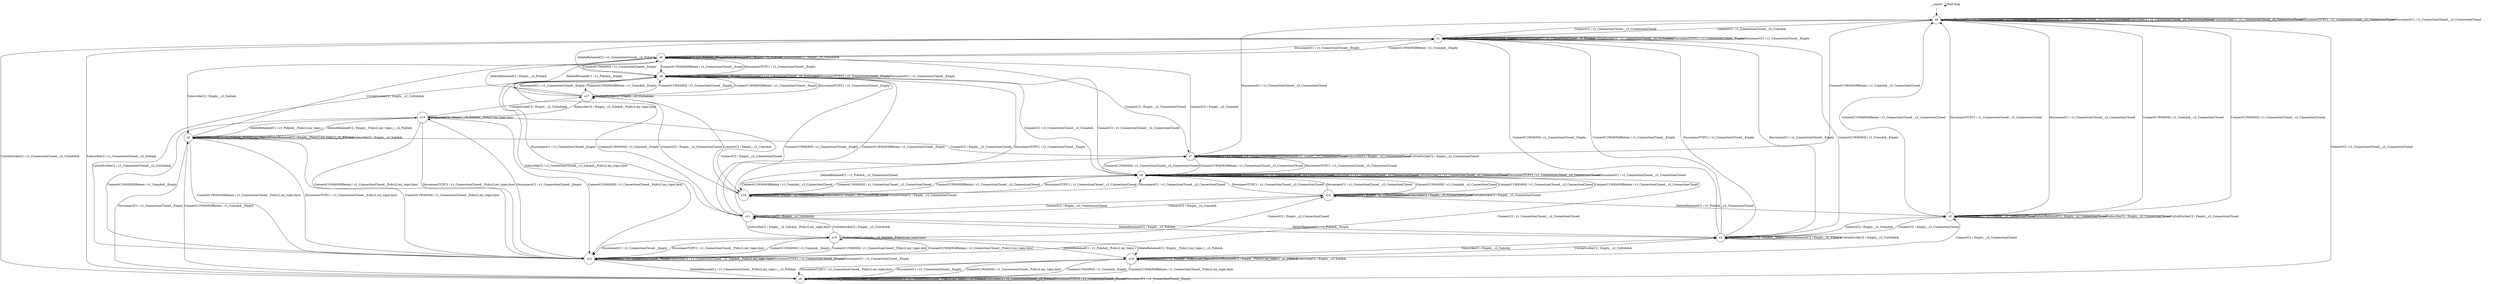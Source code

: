 digraph g {
	graph [name=g];
	__start0	[shape=none];
	__start0 -> __start0	[key=0,
		label="Self loop"];
	s0	[label=s0,
		shape=circle];
	__start0 -> s0	[key=0];
	s0 -> s0	[key=0,
		label="DeleteRetainedC1 / c1_ConnectionClosed__c2_ConnectionClosed"];
	s0 -> s0	[key=1,
		label="DeleteRetainedC2 / c1_ConnectionClosed__c2_ConnectionClosed"];
	s0 -> s0	[key=2,
		label="SubscribeC2 / c1_ConnectionClosed__c2_ConnectionClosed"];
	s0 -> s0	[key=3,
		label="UnSubScribeC2 / c1_ConnectionClosed__c2_ConnectionClosed"];
	s0 -> s0	[key=4,
		label="DisconnectTCPC1 / c1_ConnectionClosed__c2_ConnectionClosed"];
	s0 -> s0	[key=5,
		label="DisconnectC1 / c1_ConnectionClosed__c2_ConnectionClosed"];
	s1	[label=s1,
		shape=circle];
	s0 -> s1	[key=0,
		label="ConnectC2 / c1_ConnectionClosed__c2_ConnAck"];
	s3	[label=s3,
		shape=circle];
	s0 -> s3	[key=0,
		label="ConnectC1WithWill / c1_ConnAck__c2_ConnectionClosed"];
	s7	[label=s7,
		shape=circle];
	s0 -> s7	[key=0,
		label="ConnectC1WithWillRetain / c1_ConnAck__c2_ConnectionClosed"];
	s1 -> s0	[key=0,
		label="ConnectC2 / c1_ConnectionClosed__c2_ConnectionClosed"];
	s1 -> s1	[key=0,
		label="DeleteRetainedC1 / c1_ConnectionClosed__Empty"];
	s1 -> s1	[key=1,
		label="DeleteRetainedC2 / c1_ConnectionClosed__c2_PubAck"];
	s1 -> s1	[key=2,
		label="UnSubScribeC2 / c1_ConnectionClosed__c2_UnSubAck"];
	s1 -> s1	[key=3,
		label="DisconnectTCPC1 / c1_ConnectionClosed__Empty"];
	s1 -> s1	[key=4,
		label="DisconnectC1 / c1_ConnectionClosed__Empty"];
	s2	[label=s2,
		shape=circle];
	s1 -> s2	[key=0,
		label="ConnectC1WithWill / c1_ConnAck__Empty"];
	s4	[label=s4,
		shape=circle];
	s1 -> s4	[key=0,
		label="SubscribeC2 / c1_ConnectionClosed__c2_SubAck"];
	s6	[label=s6,
		shape=circle];
	s1 -> s6	[key=0,
		label="ConnectC1WithWillRetain / c1_ConnAck__Empty"];
	s2 -> s1	[key=0,
		label="ConnectC1WithWill / c1_ConnectionClosed__Empty"];
	s2 -> s1	[key=1,
		label="ConnectC1WithWillRetain / c1_ConnectionClosed__Empty"];
	s2 -> s1	[key=2,
		label="DisconnectTCPC1 / c1_ConnectionClosed__Empty"];
	s2 -> s1	[key=3,
		label="DisconnectC1 / c1_ConnectionClosed__Empty"];
	s2 -> s2	[key=0,
		label="DeleteRetainedC1 / c1_PubAck__Empty"];
	s2 -> s2	[key=1,
		label="DeleteRetainedC2 / Empty__c2_PubAck"];
	s2 -> s2	[key=2,
		label="UnSubScribeC2 / Empty__c2_UnSubAck"];
	s2 -> s3	[key=0,
		label="ConnectC2 / Empty__c2_ConnectionClosed"];
	s14	[label=s14,
		shape=circle];
	s2 -> s14	[key=0,
		label="SubscribeC2 / Empty__c2_SubAck"];
	s3 -> s0	[key=0,
		label="ConnectC1WithWill / c1_ConnectionClosed__c2_ConnectionClosed"];
	s3 -> s0	[key=1,
		label="ConnectC1WithWillRetain / c1_ConnectionClosed__c2_ConnectionClosed"];
	s3 -> s0	[key=2,
		label="DisconnectTCPC1 / c1_ConnectionClosed__c2_ConnectionClosed"];
	s3 -> s0	[key=3,
		label="DisconnectC1 / c1_ConnectionClosed__c2_ConnectionClosed"];
	s3 -> s2	[key=0,
		label="ConnectC2 / Empty__c2_ConnAck"];
	s3 -> s3	[key=0,
		label="DeleteRetainedC1 / c1_PubAck__c2_ConnectionClosed"];
	s3 -> s3	[key=1,
		label="DeleteRetainedC2 / Empty__c2_ConnectionClosed"];
	s3 -> s3	[key=2,
		label="SubscribeC2 / Empty__c2_ConnectionClosed"];
	s3 -> s3	[key=3,
		label="UnSubScribeC2 / Empty__c2_ConnectionClosed"];
	s4 -> s0	[key=0,
		label="ConnectC2 / c1_ConnectionClosed__c2_ConnectionClosed"];
	s4 -> s1	[key=0,
		label="UnSubScribeC2 / c1_ConnectionClosed__c2_UnSubAck"];
	s4 -> s4	[key=0,
		label="DeleteRetainedC1 / c1_ConnectionClosed__Empty"];
	s4 -> s4	[key=1,
		label="DeleteRetainedC2 / c1_ConnectionClosed__Pub(c2,my_topic,)__c2_PubAck"];
	s4 -> s4	[key=2,
		label="SubscribeC2 / c1_ConnectionClosed__c2_SubAck"];
	s4 -> s4	[key=3,
		label="DisconnectTCPC1 / c1_ConnectionClosed__Empty"];
	s4 -> s4	[key=4,
		label="DisconnectC1 / c1_ConnectionClosed__Empty"];
	s5	[label=s5,
		shape=circle];
	s4 -> s5	[key=0,
		label="ConnectC1WithWillRetain / c1_ConnAck__Empty"];
	s4 -> s14	[key=0,
		label="ConnectC1WithWill / c1_ConnAck__Empty"];
	s5 -> s4	[key=0,
		label="DisconnectC1 / c1_ConnectionClosed__Empty"];
	s5 -> s5	[key=0,
		label="DeleteRetainedC1 / c1_PubAck__Pub(c2,my_topic,)"];
	s5 -> s5	[key=1,
		label="DeleteRetainedC2 / Empty__Pub(c2,my_topic,)__c2_PubAck"];
	s5 -> s5	[key=2,
		label="SubscribeC2 / Empty__c2_SubAck"];
	s5 -> s6	[key=0,
		label="UnSubScribeC2 / Empty__c2_UnSubAck"];
	s5 -> s7	[key=0,
		label="ConnectC2 / Empty__c2_ConnectionClosed"];
	s12	[label=s12,
		shape=circle];
	s5 -> s12	[key=0,
		label="ConnectC1WithWill / c1_ConnectionClosed__Pub(c2,my_topic,bye)"];
	s5 -> s12	[key=1,
		label="ConnectC1WithWillRetain / c1_ConnectionClosed__Pub(c2,my_topic,bye)"];
	s5 -> s12	[key=2,
		label="DisconnectTCPC1 / c1_ConnectionClosed__Pub(c2,my_topic,bye)"];
	s6 -> s1	[key=0,
		label="DisconnectC1 / c1_ConnectionClosed__Empty"];
	s6 -> s5	[key=0,
		label="SubscribeC2 / Empty__c2_SubAck"];
	s6 -> s6	[key=0,
		label="DeleteRetainedC1 / c1_PubAck__Empty"];
	s6 -> s6	[key=1,
		label="DeleteRetainedC2 / Empty__c2_PubAck"];
	s6 -> s6	[key=2,
		label="UnSubScribeC2 / Empty__c2_UnSubAck"];
	s6 -> s7	[key=0,
		label="ConnectC2 / Empty__c2_ConnectionClosed"];
	s9	[label=s9,
		shape=circle];
	s6 -> s9	[key=0,
		label="ConnectC1WithWill / c1_ConnectionClosed__Empty"];
	s6 -> s9	[key=1,
		label="ConnectC1WithWillRetain / c1_ConnectionClosed__Empty"];
	s6 -> s9	[key=2,
		label="DisconnectTCPC1 / c1_ConnectionClosed__Empty"];
	s7 -> s0	[key=0,
		label="DisconnectC1 / c1_ConnectionClosed__c2_ConnectionClosed"];
	s7 -> s6	[key=0,
		label="ConnectC2 / Empty__c2_ConnAck"];
	s7 -> s7	[key=0,
		label="DeleteRetainedC1 / c1_PubAck__c2_ConnectionClosed"];
	s7 -> s7	[key=1,
		label="DeleteRetainedC2 / Empty__c2_ConnectionClosed"];
	s7 -> s7	[key=2,
		label="SubscribeC2 / Empty__c2_ConnectionClosed"];
	s7 -> s7	[key=3,
		label="UnSubScribeC2 / Empty__c2_ConnectionClosed"];
	s8	[label=s8,
		shape=circle];
	s7 -> s8	[key=0,
		label="ConnectC1WithWill / c1_ConnectionClosed__c2_ConnectionClosed"];
	s7 -> s8	[key=1,
		label="ConnectC1WithWillRetain / c1_ConnectionClosed__c2_ConnectionClosed"];
	s7 -> s8	[key=2,
		label="DisconnectTCPC1 / c1_ConnectionClosed__c2_ConnectionClosed"];
	s8 -> s8	[key=0,
		label="DeleteRetainedC1 / c1_ConnectionClosed__c2_ConnectionClosed"];
	s8 -> s8	[key=1,
		label="DeleteRetainedC2 / c1_ConnectionClosed__c2_ConnectionClosed"];
	s8 -> s8	[key=2,
		label="SubscribeC2 / c1_ConnectionClosed__c2_ConnectionClosed"];
	s8 -> s8	[key=3,
		label="UnSubScribeC2 / c1_ConnectionClosed__c2_ConnectionClosed"];
	s8 -> s8	[key=4,
		label="DisconnectTCPC1 / c1_ConnectionClosed__c2_ConnectionClosed"];
	s8 -> s8	[key=5,
		label="DisconnectC1 / c1_ConnectionClosed__c2_ConnectionClosed"];
	s8 -> s9	[key=0,
		label="ConnectC2 / c1_ConnectionClosed__c2_ConnAck"];
	s10	[label=s10,
		shape=circle];
	s8 -> s10	[key=0,
		label="ConnectC1WithWill / c1_ConnAck__c2_ConnectionClosed"];
	s16	[label=s16,
		shape=circle];
	s8 -> s16	[key=0,
		label="ConnectC1WithWillRetain / c1_ConnAck__c2_ConnectionClosed"];
	s9 -> s1	[key=0,
		label="DeleteRetainedC2 / c1_ConnectionClosed__c2_PubAck"];
	s9 -> s8	[key=0,
		label="ConnectC2 / c1_ConnectionClosed__c2_ConnectionClosed"];
	s9 -> s9	[key=0,
		label="DeleteRetainedC1 / c1_ConnectionClosed__Empty"];
	s9 -> s9	[key=1,
		label="UnSubScribeC2 / c1_ConnectionClosed__c2_UnSubAck"];
	s9 -> s9	[key=2,
		label="DisconnectTCPC1 / c1_ConnectionClosed__Empty"];
	s9 -> s9	[key=3,
		label="DisconnectC1 / c1_ConnectionClosed__Empty"];
	s11	[label=s11,
		shape=circle];
	s9 -> s11	[key=0,
		label="ConnectC1WithWill / c1_ConnAck__Empty"];
	s9 -> s12	[key=0,
		label="SubscribeC2 / c1_ConnectionClosed__c2_SubAck__Pub(c2,my_topic,bye)"];
	s17	[label=s17,
		shape=circle];
	s9 -> s17	[key=0,
		label="ConnectC1WithWillRetain / c1_ConnAck__Empty"];
	s10 -> s3	[key=0,
		label="DeleteRetainedC1 / c1_PubAck__c2_ConnectionClosed"];
	s10 -> s8	[key=0,
		label="ConnectC1WithWill / c1_ConnectionClosed__c2_ConnectionClosed"];
	s10 -> s8	[key=1,
		label="ConnectC1WithWillRetain / c1_ConnectionClosed__c2_ConnectionClosed"];
	s10 -> s8	[key=2,
		label="DisconnectTCPC1 / c1_ConnectionClosed__c2_ConnectionClosed"];
	s10 -> s8	[key=3,
		label="DisconnectC1 / c1_ConnectionClosed__c2_ConnectionClosed"];
	s10 -> s10	[key=0,
		label="DeleteRetainedC2 / Empty__c2_ConnectionClosed"];
	s10 -> s10	[key=1,
		label="SubscribeC2 / Empty__c2_ConnectionClosed"];
	s10 -> s10	[key=2,
		label="UnSubScribeC2 / Empty__c2_ConnectionClosed"];
	s10 -> s11	[key=0,
		label="ConnectC2 / Empty__c2_ConnAck"];
	s11 -> s2	[key=0,
		label="DeleteRetainedC1 / c1_PubAck__Empty"];
	s11 -> s2	[key=1,
		label="DeleteRetainedC2 / Empty__c2_PubAck"];
	s11 -> s9	[key=0,
		label="ConnectC1WithWill / c1_ConnectionClosed__Empty"];
	s11 -> s9	[key=1,
		label="ConnectC1WithWillRetain / c1_ConnectionClosed__Empty"];
	s11 -> s9	[key=2,
		label="DisconnectTCPC1 / c1_ConnectionClosed__Empty"];
	s11 -> s9	[key=3,
		label="DisconnectC1 / c1_ConnectionClosed__Empty"];
	s11 -> s10	[key=0,
		label="ConnectC2 / Empty__c2_ConnectionClosed"];
	s11 -> s11	[key=0,
		label="UnSubScribeC2 / Empty__c2_UnSubAck"];
	s15	[label=s15,
		shape=circle];
	s11 -> s15	[key=0,
		label="SubscribeC2 / Empty__c2_SubAck__Pub(c2,my_topic,bye)"];
	s12 -> s4	[key=0,
		label="DeleteRetainedC2 / c1_ConnectionClosed__Pub(c2,my_topic,)__c2_PubAck"];
	s12 -> s8	[key=0,
		label="ConnectC2 / c1_ConnectionClosed__c2_ConnectionClosed"];
	s12 -> s9	[key=0,
		label="UnSubScribeC2 / c1_ConnectionClosed__c2_UnSubAck"];
	s12 -> s12	[key=0,
		label="DeleteRetainedC1 / c1_ConnectionClosed__Empty"];
	s12 -> s12	[key=1,
		label="SubscribeC2 / c1_ConnectionClosed__c2_SubAck__Pub(c2,my_topic,bye)"];
	s12 -> s12	[key=2,
		label="DisconnectTCPC1 / c1_ConnectionClosed__Empty"];
	s12 -> s12	[key=3,
		label="DisconnectC1 / c1_ConnectionClosed__Empty"];
	s13	[label=s13,
		shape=circle];
	s12 -> s13	[key=0,
		label="ConnectC1WithWillRetain / c1_ConnAck__Empty"];
	s12 -> s15	[key=0,
		label="ConnectC1WithWill / c1_ConnAck__Empty"];
	s13 -> s5	[key=0,
		label="DeleteRetainedC1 / c1_PubAck__Pub(c2,my_topic,)"];
	s13 -> s5	[key=1,
		label="DeleteRetainedC2 / Empty__Pub(c2,my_topic,)__c2_PubAck"];
	s13 -> s12	[key=0,
		label="ConnectC1WithWill / c1_ConnectionClosed__Pub(c2,my_topic,bye)"];
	s13 -> s12	[key=1,
		label="ConnectC1WithWillRetain / c1_ConnectionClosed__Pub(c2,my_topic,bye)"];
	s13 -> s12	[key=2,
		label="DisconnectTCPC1 / c1_ConnectionClosed__Pub(c2,my_topic,bye)"];
	s13 -> s12	[key=3,
		label="DisconnectC1 / c1_ConnectionClosed__Empty"];
	s13 -> s13	[key=0,
		label="SubscribeC2 / Empty__c2_SubAck__Pub(c2,my_topic,bye)"];
	s13 -> s16	[key=0,
		label="ConnectC2 / Empty__c2_ConnectionClosed"];
	s13 -> s17	[key=0,
		label="UnSubScribeC2 / Empty__c2_UnSubAck"];
	s14 -> s2	[key=0,
		label="UnSubScribeC2 / Empty__c2_UnSubAck"];
	s14 -> s3	[key=0,
		label="ConnectC2 / Empty__c2_ConnectionClosed"];
	s14 -> s4	[key=0,
		label="ConnectC1WithWill / c1_ConnectionClosed__Pub(c2,my_topic,bye)"];
	s14 -> s4	[key=1,
		label="ConnectC1WithWillRetain / c1_ConnectionClosed__Pub(c2,my_topic,bye)"];
	s14 -> s4	[key=2,
		label="DisconnectTCPC1 / c1_ConnectionClosed__Pub(c2,my_topic,bye)"];
	s14 -> s4	[key=3,
		label="DisconnectC1 / c1_ConnectionClosed__Empty"];
	s14 -> s14	[key=0,
		label="DeleteRetainedC1 / c1_PubAck__Pub(c2,my_topic,)"];
	s14 -> s14	[key=1,
		label="DeleteRetainedC2 / Empty__Pub(c2,my_topic,)__c2_PubAck"];
	s14 -> s14	[key=2,
		label="SubscribeC2 / Empty__c2_SubAck"];
	s15 -> s10	[key=0,
		label="ConnectC2 / Empty__c2_ConnectionClosed"];
	s15 -> s11	[key=0,
		label="UnSubScribeC2 / Empty__c2_UnSubAck"];
	s15 -> s12	[key=0,
		label="ConnectC1WithWill / c1_ConnectionClosed__Pub(c2,my_topic,bye)"];
	s15 -> s12	[key=1,
		label="ConnectC1WithWillRetain / c1_ConnectionClosed__Pub(c2,my_topic,bye)"];
	s15 -> s12	[key=2,
		label="DisconnectTCPC1 / c1_ConnectionClosed__Pub(c2,my_topic,bye)"];
	s15 -> s12	[key=3,
		label="DisconnectC1 / c1_ConnectionClosed__Empty"];
	s15 -> s14	[key=0,
		label="DeleteRetainedC1 / c1_PubAck__Pub(c2,my_topic,)"];
	s15 -> s14	[key=1,
		label="DeleteRetainedC2 / Empty__Pub(c2,my_topic,)__c2_PubAck"];
	s15 -> s15	[key=0,
		label="SubscribeC2 / Empty__c2_SubAck__Pub(c2,my_topic,bye)"];
	s16 -> s7	[key=0,
		label="DeleteRetainedC1 / c1_PubAck__c2_ConnectionClosed"];
	s16 -> s8	[key=0,
		label="ConnectC1WithWill / c1_ConnectionClosed__c2_ConnectionClosed"];
	s16 -> s8	[key=1,
		label="ConnectC1WithWillRetain / c1_ConnectionClosed__c2_ConnectionClosed"];
	s16 -> s8	[key=2,
		label="DisconnectTCPC1 / c1_ConnectionClosed__c2_ConnectionClosed"];
	s16 -> s8	[key=3,
		label="DisconnectC1 / c1_ConnectionClosed__c2_ConnectionClosed"];
	s16 -> s16	[key=0,
		label="DeleteRetainedC2 / Empty__c2_ConnectionClosed"];
	s16 -> s16	[key=1,
		label="SubscribeC2 / Empty__c2_ConnectionClosed"];
	s16 -> s16	[key=2,
		label="UnSubScribeC2 / Empty__c2_ConnectionClosed"];
	s16 -> s17	[key=0,
		label="ConnectC2 / Empty__c2_ConnAck"];
	s17 -> s6	[key=0,
		label="DeleteRetainedC1 / c1_PubAck__Empty"];
	s17 -> s6	[key=1,
		label="DeleteRetainedC2 / Empty__c2_PubAck"];
	s17 -> s9	[key=0,
		label="ConnectC1WithWill / c1_ConnectionClosed__Empty"];
	s17 -> s9	[key=1,
		label="ConnectC1WithWillRetain / c1_ConnectionClosed__Empty"];
	s17 -> s9	[key=2,
		label="DisconnectTCPC1 / c1_ConnectionClosed__Empty"];
	s17 -> s9	[key=3,
		label="DisconnectC1 / c1_ConnectionClosed__Empty"];
	s17 -> s13	[key=0,
		label="SubscribeC2 / Empty__c2_SubAck__Pub(c2,my_topic,bye)"];
	s17 -> s16	[key=0,
		label="ConnectC2 / Empty__c2_ConnectionClosed"];
	s17 -> s17	[key=0,
		label="UnSubScribeC2 / Empty__c2_UnSubAck"];
}
